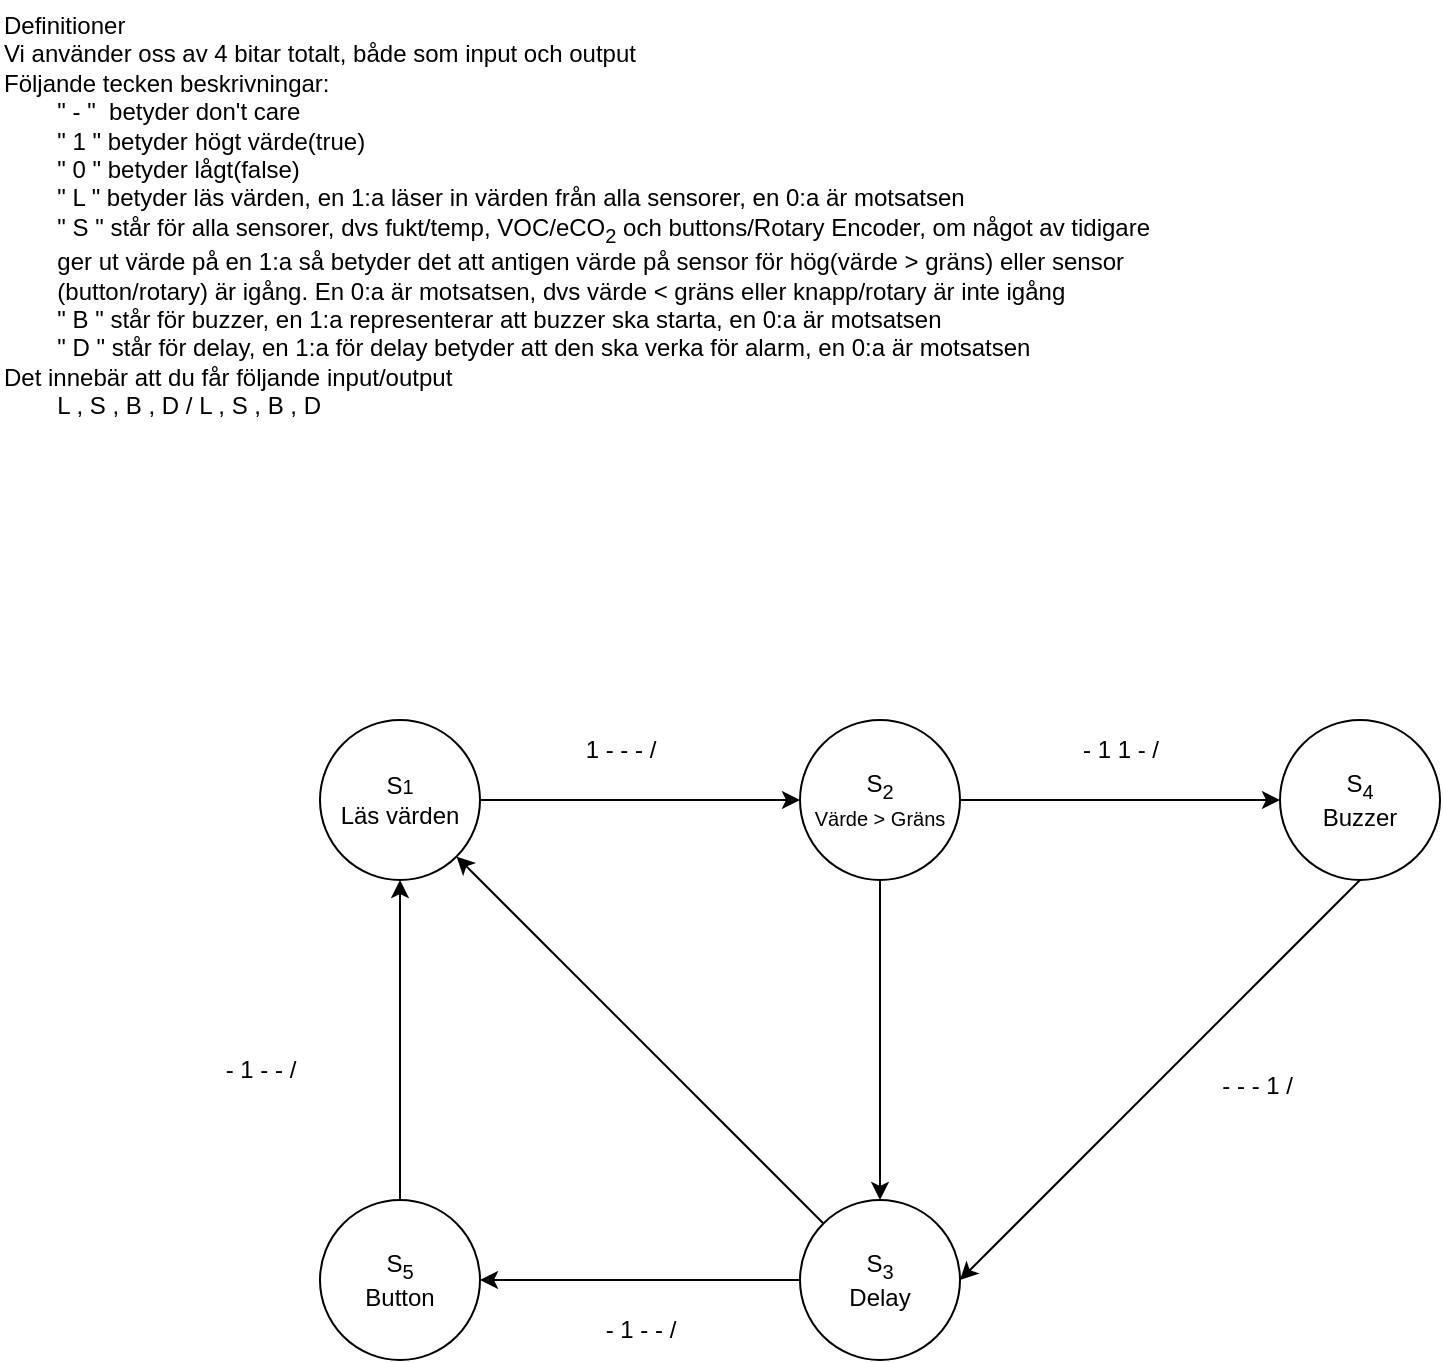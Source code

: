 <mxfile version="26.2.15">
  <diagram id="C5RBs43oDa-KdzZeNtuy" name="Page-1">
    <mxGraphModel dx="1158" dy="858" grid="1" gridSize="10" guides="1" tooltips="1" connect="1" arrows="1" fold="1" page="1" pageScale="1" pageWidth="827" pageHeight="1169" math="0" shadow="0">
      <root>
        <mxCell id="WIyWlLk6GJQsqaUBKTNV-0" />
        <mxCell id="WIyWlLk6GJQsqaUBKTNV-1" parent="WIyWlLk6GJQsqaUBKTNV-0" />
        <mxCell id="euGNU8yXRifYHOfMBaxw-0" value="S&lt;sub&gt;5&lt;/sub&gt;&lt;div&gt;Button&lt;/div&gt;" style="ellipse;whiteSpace=wrap;html=1;aspect=fixed;" vertex="1" parent="WIyWlLk6GJQsqaUBKTNV-1">
          <mxGeometry x="160" y="600" width="80" height="80" as="geometry" />
        </mxCell>
        <mxCell id="euGNU8yXRifYHOfMBaxw-1" value="S&lt;span style=&quot;font-size: 10px;&quot;&gt;1&lt;/span&gt;&lt;div&gt;Läs värden&lt;/div&gt;" style="ellipse;whiteSpace=wrap;html=1;aspect=fixed;" vertex="1" parent="WIyWlLk6GJQsqaUBKTNV-1">
          <mxGeometry x="160" y="360" width="80" height="80" as="geometry" />
        </mxCell>
        <mxCell id="euGNU8yXRifYHOfMBaxw-2" value="S&lt;sub&gt;3&lt;/sub&gt;&lt;div&gt;Delay&lt;/div&gt;" style="ellipse;whiteSpace=wrap;html=1;aspect=fixed;" vertex="1" parent="WIyWlLk6GJQsqaUBKTNV-1">
          <mxGeometry x="400" y="600" width="80" height="80" as="geometry" />
        </mxCell>
        <mxCell id="euGNU8yXRifYHOfMBaxw-3" value="S&lt;sub&gt;4&lt;/sub&gt;&lt;div&gt;Buzzer&lt;/div&gt;" style="ellipse;whiteSpace=wrap;html=1;aspect=fixed;" vertex="1" parent="WIyWlLk6GJQsqaUBKTNV-1">
          <mxGeometry x="640" y="360" width="80" height="80" as="geometry" />
        </mxCell>
        <mxCell id="euGNU8yXRifYHOfMBaxw-4" value="S&lt;sub&gt;2&lt;/sub&gt;&lt;div&gt;&lt;font style=&quot;font-size: 10px;&quot;&gt;Värde &amp;gt; Gräns&lt;/font&gt;&lt;/div&gt;" style="ellipse;whiteSpace=wrap;html=1;aspect=fixed;" vertex="1" parent="WIyWlLk6GJQsqaUBKTNV-1">
          <mxGeometry x="400" y="360" width="80" height="80" as="geometry" />
        </mxCell>
        <mxCell id="euGNU8yXRifYHOfMBaxw-9" value="" style="endArrow=classic;html=1;rounded=0;exitX=0.5;exitY=1;exitDx=0;exitDy=0;entryX=1;entryY=0.5;entryDx=0;entryDy=0;" edge="1" parent="WIyWlLk6GJQsqaUBKTNV-1" source="euGNU8yXRifYHOfMBaxw-3" target="euGNU8yXRifYHOfMBaxw-2">
          <mxGeometry relative="1" as="geometry">
            <mxPoint x="420" y="510" as="sourcePoint" />
            <mxPoint x="580" y="510" as="targetPoint" />
          </mxGeometry>
        </mxCell>
        <mxCell id="euGNU8yXRifYHOfMBaxw-16" value="" style="endArrow=classic;html=1;rounded=0;exitX=1;exitY=0.5;exitDx=0;exitDy=0;entryX=0;entryY=0.5;entryDx=0;entryDy=0;" edge="1" parent="WIyWlLk6GJQsqaUBKTNV-1" source="euGNU8yXRifYHOfMBaxw-1" target="euGNU8yXRifYHOfMBaxw-4">
          <mxGeometry relative="1" as="geometry">
            <mxPoint x="540" y="500" as="sourcePoint" />
            <mxPoint x="700" y="500" as="targetPoint" />
          </mxGeometry>
        </mxCell>
        <mxCell id="euGNU8yXRifYHOfMBaxw-23" value="" style="endArrow=classic;html=1;rounded=0;exitX=0.5;exitY=1;exitDx=0;exitDy=0;entryX=0.5;entryY=0;entryDx=0;entryDy=0;" edge="1" parent="WIyWlLk6GJQsqaUBKTNV-1" source="euGNU8yXRifYHOfMBaxw-4" target="euGNU8yXRifYHOfMBaxw-2">
          <mxGeometry relative="1" as="geometry">
            <mxPoint x="540" y="500" as="sourcePoint" />
            <mxPoint x="700" y="500" as="targetPoint" />
          </mxGeometry>
        </mxCell>
        <mxCell id="euGNU8yXRifYHOfMBaxw-26" value="" style="endArrow=classic;html=1;rounded=0;exitX=1;exitY=0.5;exitDx=0;exitDy=0;entryX=0;entryY=0.5;entryDx=0;entryDy=0;" edge="1" parent="WIyWlLk6GJQsqaUBKTNV-1" source="euGNU8yXRifYHOfMBaxw-4" target="euGNU8yXRifYHOfMBaxw-3">
          <mxGeometry relative="1" as="geometry">
            <mxPoint x="540" y="500" as="sourcePoint" />
            <mxPoint x="700" y="500" as="targetPoint" />
          </mxGeometry>
        </mxCell>
        <mxCell id="euGNU8yXRifYHOfMBaxw-29" value="" style="endArrow=classic;html=1;rounded=0;exitX=0;exitY=0.5;exitDx=0;exitDy=0;entryX=1;entryY=0.5;entryDx=0;entryDy=0;" edge="1" parent="WIyWlLk6GJQsqaUBKTNV-1" source="euGNU8yXRifYHOfMBaxw-2" target="euGNU8yXRifYHOfMBaxw-0">
          <mxGeometry relative="1" as="geometry">
            <mxPoint x="540" y="500" as="sourcePoint" />
            <mxPoint x="700" y="500" as="targetPoint" />
          </mxGeometry>
        </mxCell>
        <mxCell id="euGNU8yXRifYHOfMBaxw-32" value="" style="endArrow=classic;html=1;rounded=0;entryX=0.5;entryY=1;entryDx=0;entryDy=0;" edge="1" parent="WIyWlLk6GJQsqaUBKTNV-1" target="euGNU8yXRifYHOfMBaxw-1">
          <mxGeometry relative="1" as="geometry">
            <mxPoint x="200" y="600" as="sourcePoint" />
            <mxPoint x="700" y="500" as="targetPoint" />
          </mxGeometry>
        </mxCell>
        <mxCell id="euGNU8yXRifYHOfMBaxw-35" value="" style="endArrow=classic;html=1;rounded=0;exitX=0;exitY=0;exitDx=0;exitDy=0;entryX=1;entryY=1;entryDx=0;entryDy=0;" edge="1" parent="WIyWlLk6GJQsqaUBKTNV-1" source="euGNU8yXRifYHOfMBaxw-2" target="euGNU8yXRifYHOfMBaxw-1">
          <mxGeometry relative="1" as="geometry">
            <mxPoint x="540" y="500" as="sourcePoint" />
            <mxPoint x="700" y="500" as="targetPoint" />
          </mxGeometry>
        </mxCell>
        <mxCell id="euGNU8yXRifYHOfMBaxw-43" value="Definitioner&lt;div&gt;Vi använder oss av 4 bitar totalt, både som input och output&lt;/div&gt;&lt;div&gt;Följande tecken beskrivningar:&lt;/div&gt;&lt;div&gt;&lt;span style=&quot;white-space: pre;&quot;&gt;&#x9;&lt;/span&gt;&quot; - &quot;&amp;nbsp; betyder don&#39;t care&lt;br&gt;&lt;/div&gt;&lt;div&gt;&lt;span style=&quot;white-space: pre;&quot;&gt;&#x9;&lt;/span&gt;&quot; 1 &quot; betyder högt värde(true)&lt;br&gt;&lt;/div&gt;&lt;div&gt;&lt;span style=&quot;white-space: pre;&quot;&gt;&#x9;&lt;/span&gt;&quot; 0 &quot; betyder lågt(false)&lt;br&gt;&lt;/div&gt;&lt;div&gt;&lt;span style=&quot;white-space: pre;&quot;&gt;&#x9;&lt;/span&gt;&quot; L &quot; betyder läs värden, en 1:a läser in värden från alla sensorer, en 0:a är motsatsen&lt;br&gt;&lt;/div&gt;&lt;div&gt;&lt;span style=&quot;white-space: pre;&quot;&gt;&#x9;&lt;/span&gt;&quot; S &quot; står för alla sensorer, dvs fukt/temp, VOC/eCO&lt;sub&gt;2&lt;/sub&gt;&lt;span style=&quot;background-color: transparent; color: light-dark(rgb(0, 0, 0), rgb(255, 255, 255));&quot;&gt;&amp;nbsp;och buttons/Rotary Encoder, om något av tidigare&lt;/span&gt;&lt;/div&gt;&lt;div&gt;&lt;span style=&quot;background-color: transparent; color: light-dark(rgb(0, 0, 0), rgb(255, 255, 255));&quot;&gt;&lt;span style=&quot;white-space: pre;&quot;&gt;&#x9;&lt;/span&gt;ger ut värde på en 1:a så betyder det att antigen värde på sensor för hög(värde &amp;gt; gräns) eller sensor&lt;/span&gt;&lt;/div&gt;&lt;div&gt;&lt;span style=&quot;background-color: transparent; color: light-dark(rgb(0, 0, 0), rgb(255, 255, 255));&quot;&gt;&lt;span style=&quot;white-space: pre;&quot;&gt;&#x9;&lt;/span&gt;(button/rotary) är igång.&amp;nbsp;&lt;/span&gt;&lt;span style=&quot;background-color: transparent; color: light-dark(rgb(0, 0, 0), rgb(255, 255, 255));&quot;&gt;En 0:a är motsatsen, dvs värde &amp;lt; gräns eller knapp/rotary är inte igång&lt;/span&gt;&lt;/div&gt;&lt;div&gt;&lt;span style=&quot;background-color: transparent; color: light-dark(rgb(0, 0, 0), rgb(255, 255, 255));&quot;&gt;&lt;span style=&quot;white-space: pre;&quot;&gt;&#x9;&lt;/span&gt;&quot; B &quot; står för buzzer, en 1:a representerar att buzzer ska starta, en 0:a är motsatsen&lt;br&gt;&lt;/span&gt;&lt;/div&gt;&lt;div&gt;&lt;span style=&quot;background-color: transparent; color: light-dark(rgb(0, 0, 0), rgb(255, 255, 255));&quot;&gt;&lt;span style=&quot;white-space: pre;&quot;&gt;&#x9;&lt;/span&gt;&quot; D &quot; står för delay, en 1:a för delay betyder att den ska verka för alarm, en 0:a är motsatsen&lt;br&gt;&lt;/span&gt;&lt;/div&gt;&lt;div&gt;Det innebär att du får följande input/output&lt;/div&gt;&lt;div&gt;&lt;span style=&quot;white-space: pre;&quot;&gt;&#x9;&lt;/span&gt;L , S , B , D / L , S , B , D&lt;br&gt;&lt;/div&gt;&lt;div&gt;&lt;br&gt;&lt;/div&gt;" style="text;html=1;align=left;verticalAlign=middle;resizable=0;points=[];autosize=1;strokeColor=none;fillColor=none;" vertex="1" parent="WIyWlLk6GJQsqaUBKTNV-1">
          <mxGeometry width="600" height="230" as="geometry" />
        </mxCell>
        <mxCell id="euGNU8yXRifYHOfMBaxw-44" value="1 - - - /" style="text;html=1;align=center;verticalAlign=middle;resizable=0;points=[];autosize=1;strokeColor=none;fillColor=none;" vertex="1" parent="WIyWlLk6GJQsqaUBKTNV-1">
          <mxGeometry x="280" y="360" width="60" height="30" as="geometry" />
        </mxCell>
        <mxCell id="euGNU8yXRifYHOfMBaxw-45" value="- 1 1 - /" style="text;html=1;align=center;verticalAlign=middle;resizable=0;points=[];autosize=1;strokeColor=none;fillColor=none;" vertex="1" parent="WIyWlLk6GJQsqaUBKTNV-1">
          <mxGeometry x="530" y="360" width="60" height="30" as="geometry" />
        </mxCell>
        <mxCell id="euGNU8yXRifYHOfMBaxw-46" value="- - - 1 /&amp;nbsp;" style="text;html=1;align=center;verticalAlign=middle;resizable=0;points=[];autosize=1;strokeColor=none;fillColor=none;" vertex="1" parent="WIyWlLk6GJQsqaUBKTNV-1">
          <mxGeometry x="600" y="528" width="60" height="30" as="geometry" />
        </mxCell>
        <mxCell id="euGNU8yXRifYHOfMBaxw-47" value="- 1 - - /" style="text;html=1;align=center;verticalAlign=middle;resizable=0;points=[];autosize=1;strokeColor=none;fillColor=none;" vertex="1" parent="WIyWlLk6GJQsqaUBKTNV-1">
          <mxGeometry x="290" y="650" width="60" height="30" as="geometry" />
        </mxCell>
        <mxCell id="euGNU8yXRifYHOfMBaxw-50" value="- 1 - - /" style="text;html=1;align=center;verticalAlign=middle;resizable=0;points=[];autosize=1;strokeColor=none;fillColor=none;rotation=0;" vertex="1" parent="WIyWlLk6GJQsqaUBKTNV-1">
          <mxGeometry x="100" y="520" width="60" height="30" as="geometry" />
        </mxCell>
      </root>
    </mxGraphModel>
  </diagram>
</mxfile>
